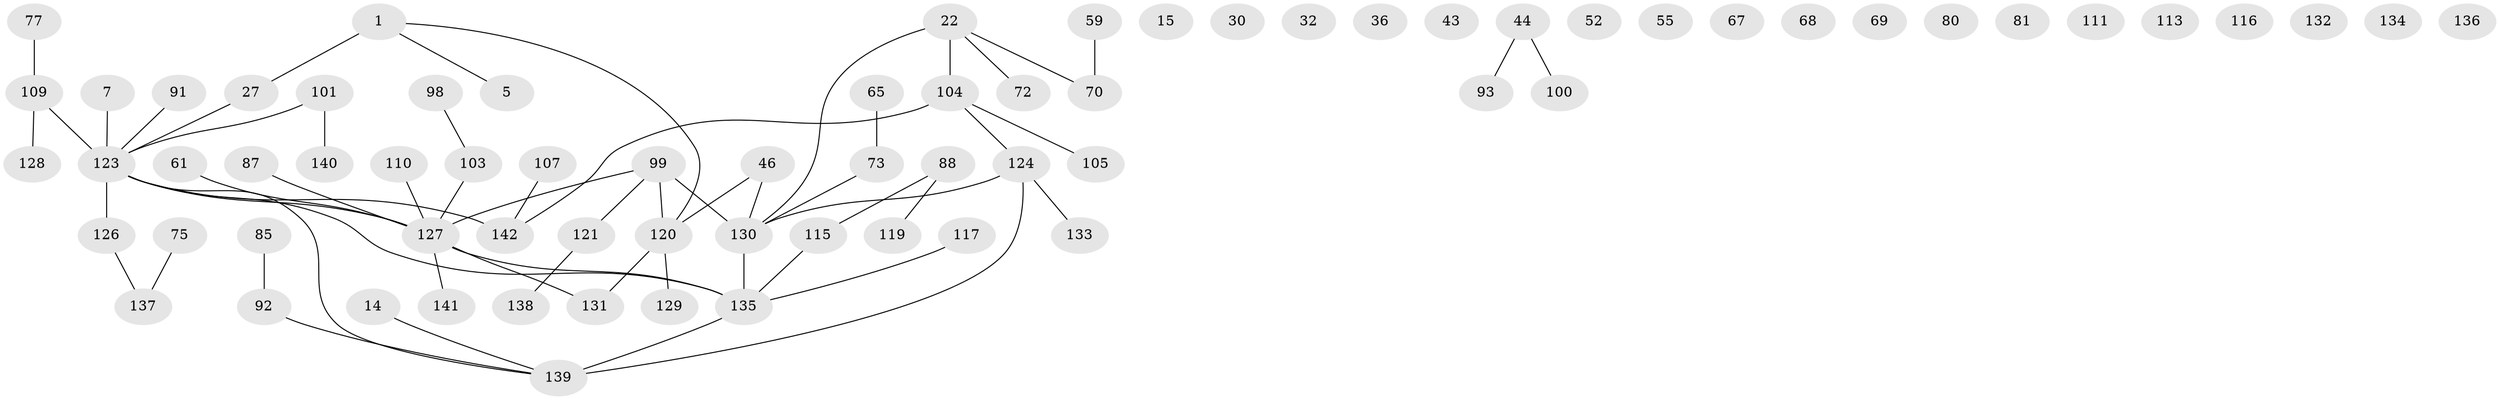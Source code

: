 // original degree distribution, {4: 0.09859154929577464, 3: 0.19014084507042253, 1: 0.2676056338028169, 2: 0.2746478873239437, 0: 0.11267605633802817, 5: 0.035211267605633804, 6: 0.02112676056338028}
// Generated by graph-tools (version 1.1) at 2025/40/03/09/25 04:40:07]
// undirected, 71 vertices, 60 edges
graph export_dot {
graph [start="1"]
  node [color=gray90,style=filled];
  1;
  5;
  7;
  14;
  15;
  22;
  27 [super="+24"];
  30;
  32;
  36;
  43;
  44;
  46;
  52;
  55;
  59 [super="+35"];
  61;
  65;
  67;
  68;
  69;
  70;
  72;
  73 [super="+51"];
  75;
  77;
  80;
  81;
  85;
  87;
  88 [super="+19"];
  91 [super="+53"];
  92 [super="+49+79"];
  93;
  98;
  99 [super="+83"];
  100;
  101 [super="+9"];
  103;
  104 [super="+38"];
  105;
  107 [super="+6"];
  109 [super="+60+48"];
  110;
  111 [super="+18"];
  113;
  115;
  116 [super="+25"];
  117;
  119;
  120;
  121 [super="+118"];
  123 [super="+16+114+21+90+84"];
  124;
  126;
  127 [super="+57+74+106+12+125+17"];
  128;
  129;
  130 [super="+33+102+62"];
  131;
  132;
  133;
  134;
  135 [super="+41+82+63+78"];
  136;
  137;
  138;
  139 [super="+96"];
  140;
  141;
  142 [super="+108+97"];
  1 -- 5;
  1 -- 27 [weight=2];
  1 -- 120;
  7 -- 123;
  14 -- 139;
  22 -- 70;
  22 -- 72;
  22 -- 104;
  22 -- 130 [weight=2];
  27 -- 123;
  44 -- 93;
  44 -- 100;
  46 -- 120;
  46 -- 130;
  59 -- 70;
  61 -- 127;
  65 -- 73;
  73 -- 130;
  75 -- 137;
  77 -- 109;
  85 -- 92;
  87 -- 127;
  88 -- 119;
  88 -- 115;
  91 -- 123 [weight=5];
  92 -- 139;
  98 -- 103;
  99 -- 120 [weight=2];
  99 -- 121;
  99 -- 130;
  99 -- 127;
  101 -- 140;
  101 -- 123;
  103 -- 127;
  104 -- 105;
  104 -- 124;
  104 -- 142;
  107 -- 142;
  109 -- 128;
  109 -- 123 [weight=7];
  110 -- 127;
  115 -- 135;
  117 -- 135;
  120 -- 129;
  120 -- 131;
  121 -- 138;
  123 -- 135;
  123 -- 142 [weight=3];
  123 -- 126;
  123 -- 139;
  123 -- 127;
  124 -- 130;
  124 -- 133;
  124 -- 139;
  126 -- 137;
  127 -- 141;
  127 -- 131;
  127 -- 135;
  130 -- 135 [weight=2];
  135 -- 139 [weight=2];
}
